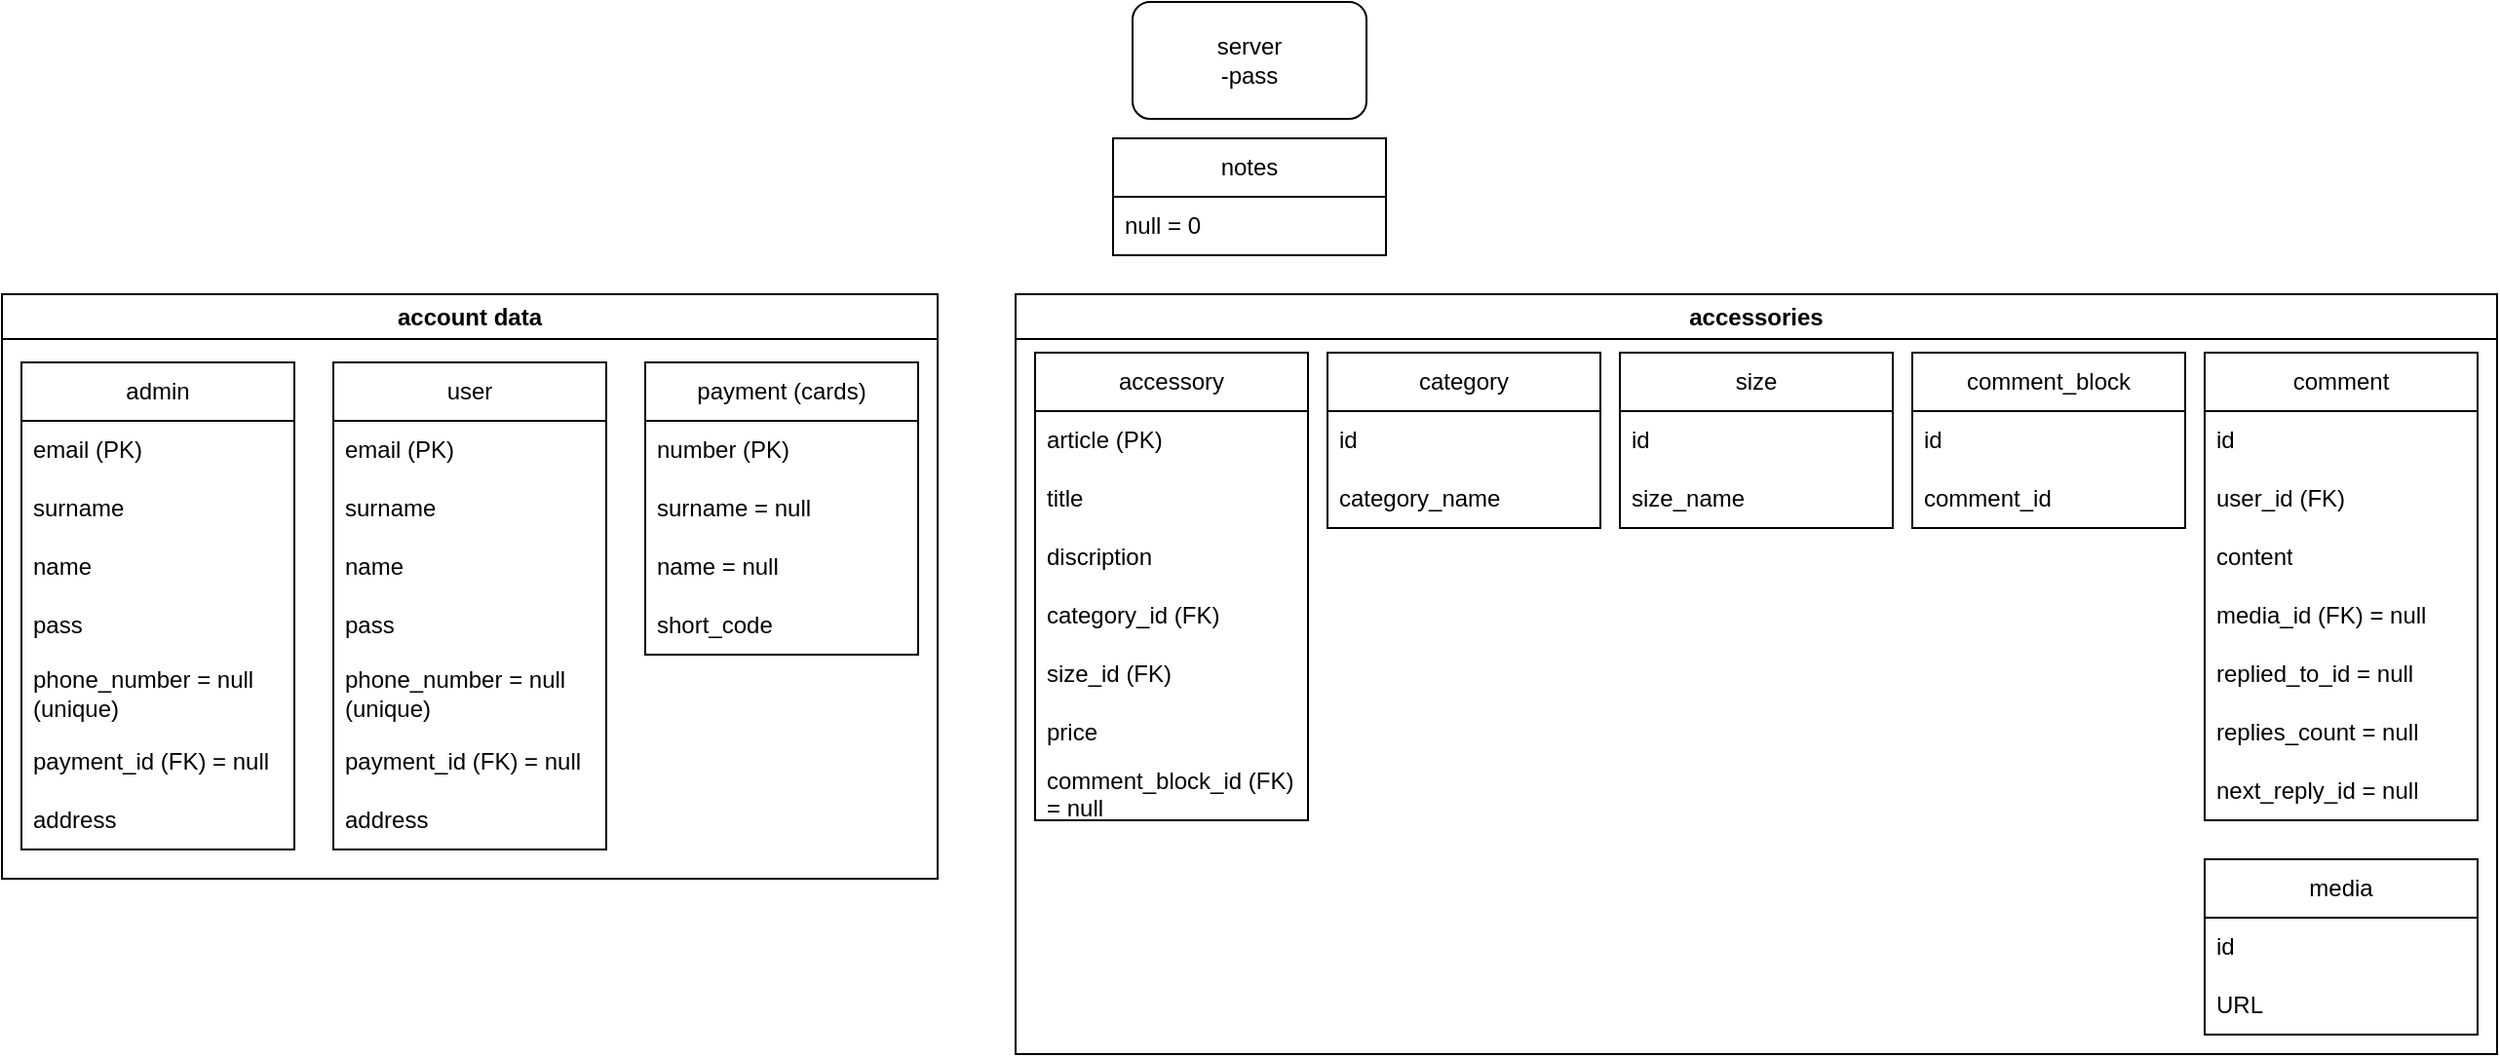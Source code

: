 <mxfile version="24.4.2" type="device">
  <diagram name="Страница — 1" id="E8oLWxG_jdn8ykozIDyh">
    <mxGraphModel dx="1426" dy="793" grid="1" gridSize="10" guides="1" tooltips="1" connect="1" arrows="1" fold="1" page="1" pageScale="1" pageWidth="827" pageHeight="1169" math="0" shadow="0">
      <root>
        <mxCell id="0" />
        <mxCell id="1" parent="0" />
        <mxCell id="Bm-tZt0chTxus88VfNRU-2" value="server&lt;br&gt;-pass" style="rounded=1;whiteSpace=wrap;html=1;" parent="1" vertex="1">
          <mxGeometry x="770" width="120" height="60" as="geometry" />
        </mxCell>
        <mxCell id="Bm-tZt0chTxus88VfNRU-12" value="account data" style="swimlane;whiteSpace=wrap;html=1;" parent="1" vertex="1">
          <mxGeometry x="190" y="150" width="480" height="300" as="geometry" />
        </mxCell>
        <mxCell id="Bm-tZt0chTxus88VfNRU-8" value="payment (cards)" style="swimlane;fontStyle=0;childLayout=stackLayout;horizontal=1;startSize=30;horizontalStack=0;resizeParent=1;resizeParentMax=0;resizeLast=0;collapsible=1;marginBottom=0;whiteSpace=wrap;html=1;" parent="Bm-tZt0chTxus88VfNRU-12" vertex="1">
          <mxGeometry x="330" y="35" width="140" height="150" as="geometry" />
        </mxCell>
        <mxCell id="Bm-tZt0chTxus88VfNRU-10" value="number (PK)" style="text;strokeColor=none;fillColor=none;align=left;verticalAlign=middle;spacingLeft=4;spacingRight=4;overflow=hidden;points=[[0,0.5],[1,0.5]];portConstraint=eastwest;rotatable=0;whiteSpace=wrap;html=1;" parent="Bm-tZt0chTxus88VfNRU-8" vertex="1">
          <mxGeometry y="30" width="140" height="30" as="geometry" />
        </mxCell>
        <mxCell id="jSSkz1ziZe2qSZYxNK49-26" value="surname = null" style="text;strokeColor=none;fillColor=none;align=left;verticalAlign=middle;spacingLeft=4;spacingRight=4;overflow=hidden;points=[[0,0.5],[1,0.5]];portConstraint=eastwest;rotatable=0;whiteSpace=wrap;html=1;" parent="Bm-tZt0chTxus88VfNRU-8" vertex="1">
          <mxGeometry y="60" width="140" height="30" as="geometry" />
        </mxCell>
        <mxCell id="jSSkz1ziZe2qSZYxNK49-25" value="name = null" style="text;strokeColor=none;fillColor=none;align=left;verticalAlign=middle;spacingLeft=4;spacingRight=4;overflow=hidden;points=[[0,0.5],[1,0.5]];portConstraint=eastwest;rotatable=0;whiteSpace=wrap;html=1;" parent="Bm-tZt0chTxus88VfNRU-8" vertex="1">
          <mxGeometry y="90" width="140" height="30" as="geometry" />
        </mxCell>
        <mxCell id="Bm-tZt0chTxus88VfNRU-11" value="short_code" style="text;strokeColor=none;fillColor=none;align=left;verticalAlign=middle;spacingLeft=4;spacingRight=4;overflow=hidden;points=[[0,0.5],[1,0.5]];portConstraint=eastwest;rotatable=0;whiteSpace=wrap;html=1;" parent="Bm-tZt0chTxus88VfNRU-8" vertex="1">
          <mxGeometry y="120" width="140" height="30" as="geometry" />
        </mxCell>
        <mxCell id="Bm-tZt0chTxus88VfNRU-3" value="user" style="swimlane;fontStyle=0;childLayout=stackLayout;horizontal=1;startSize=30;horizontalStack=0;resizeParent=1;resizeParentMax=0;resizeLast=0;collapsible=1;marginBottom=0;whiteSpace=wrap;html=1;" parent="Bm-tZt0chTxus88VfNRU-12" vertex="1">
          <mxGeometry x="170" y="35" width="140" height="250" as="geometry" />
        </mxCell>
        <mxCell id="Bm-tZt0chTxus88VfNRU-6" value="email (PK)" style="text;strokeColor=none;fillColor=none;align=left;verticalAlign=middle;spacingLeft=4;spacingRight=4;overflow=hidden;points=[[0,0.5],[1,0.5]];portConstraint=eastwest;rotatable=0;whiteSpace=wrap;html=1;" parent="Bm-tZt0chTxus88VfNRU-3" vertex="1">
          <mxGeometry y="30" width="140" height="30" as="geometry" />
        </mxCell>
        <mxCell id="jSSkz1ziZe2qSZYxNK49-17" value="surname" style="text;strokeColor=none;fillColor=none;align=left;verticalAlign=middle;spacingLeft=4;spacingRight=4;overflow=hidden;points=[[0,0.5],[1,0.5]];portConstraint=eastwest;rotatable=0;whiteSpace=wrap;html=1;" parent="Bm-tZt0chTxus88VfNRU-3" vertex="1">
          <mxGeometry y="60" width="140" height="30" as="geometry" />
        </mxCell>
        <mxCell id="jSSkz1ziZe2qSZYxNK49-18" value="name" style="text;strokeColor=none;fillColor=none;align=left;verticalAlign=middle;spacingLeft=4;spacingRight=4;overflow=hidden;points=[[0,0.5],[1,0.5]];portConstraint=eastwest;rotatable=0;whiteSpace=wrap;html=1;" parent="Bm-tZt0chTxus88VfNRU-3" vertex="1">
          <mxGeometry y="90" width="140" height="30" as="geometry" />
        </mxCell>
        <mxCell id="Bm-tZt0chTxus88VfNRU-4" value="pass" style="text;strokeColor=none;fillColor=none;align=left;verticalAlign=middle;spacingLeft=4;spacingRight=4;overflow=hidden;points=[[0,0.5],[1,0.5]];portConstraint=eastwest;rotatable=0;whiteSpace=wrap;html=1;" parent="Bm-tZt0chTxus88VfNRU-3" vertex="1">
          <mxGeometry y="120" width="140" height="30" as="geometry" />
        </mxCell>
        <mxCell id="Bm-tZt0chTxus88VfNRU-5" value="phone_number = null (unique)" style="text;strokeColor=none;fillColor=none;align=left;verticalAlign=middle;spacingLeft=4;spacingRight=4;overflow=hidden;points=[[0,0.5],[1,0.5]];portConstraint=eastwest;rotatable=0;whiteSpace=wrap;html=1;" parent="Bm-tZt0chTxus88VfNRU-3" vertex="1">
          <mxGeometry y="150" width="140" height="40" as="geometry" />
        </mxCell>
        <mxCell id="Bm-tZt0chTxus88VfNRU-7" value="payment_id (FK) = null" style="text;strokeColor=none;fillColor=none;align=left;verticalAlign=middle;spacingLeft=4;spacingRight=4;overflow=hidden;points=[[0,0.5],[1,0.5]];portConstraint=eastwest;rotatable=0;whiteSpace=wrap;html=1;" parent="Bm-tZt0chTxus88VfNRU-3" vertex="1">
          <mxGeometry y="190" width="140" height="30" as="geometry" />
        </mxCell>
        <mxCell id="jSSkz1ziZe2qSZYxNK49-24" value="address" style="text;strokeColor=none;fillColor=none;align=left;verticalAlign=middle;spacingLeft=4;spacingRight=4;overflow=hidden;points=[[0,0.5],[1,0.5]];portConstraint=eastwest;rotatable=0;whiteSpace=wrap;html=1;" parent="Bm-tZt0chTxus88VfNRU-3" vertex="1">
          <mxGeometry y="220" width="140" height="30" as="geometry" />
        </mxCell>
        <mxCell id="Bm-tZt0chTxus88VfNRU-33" value="admin" style="swimlane;fontStyle=0;childLayout=stackLayout;horizontal=1;startSize=30;horizontalStack=0;resizeParent=1;resizeParentMax=0;resizeLast=0;collapsible=1;marginBottom=0;whiteSpace=wrap;html=1;" parent="Bm-tZt0chTxus88VfNRU-12" vertex="1">
          <mxGeometry x="10" y="35" width="140" height="250" as="geometry" />
        </mxCell>
        <mxCell id="Bm-tZt0chTxus88VfNRU-34" value="email (PK)" style="text;strokeColor=none;fillColor=none;align=left;verticalAlign=middle;spacingLeft=4;spacingRight=4;overflow=hidden;points=[[0,0.5],[1,0.5]];portConstraint=eastwest;rotatable=0;whiteSpace=wrap;html=1;" parent="Bm-tZt0chTxus88VfNRU-33" vertex="1">
          <mxGeometry y="30" width="140" height="30" as="geometry" />
        </mxCell>
        <mxCell id="jSSkz1ziZe2qSZYxNK49-20" value="surname" style="text;strokeColor=none;fillColor=none;align=left;verticalAlign=middle;spacingLeft=4;spacingRight=4;overflow=hidden;points=[[0,0.5],[1,0.5]];portConstraint=eastwest;rotatable=0;whiteSpace=wrap;html=1;" parent="Bm-tZt0chTxus88VfNRU-33" vertex="1">
          <mxGeometry y="60" width="140" height="30" as="geometry" />
        </mxCell>
        <mxCell id="jSSkz1ziZe2qSZYxNK49-19" value="name" style="text;strokeColor=none;fillColor=none;align=left;verticalAlign=middle;spacingLeft=4;spacingRight=4;overflow=hidden;points=[[0,0.5],[1,0.5]];portConstraint=eastwest;rotatable=0;whiteSpace=wrap;html=1;" parent="Bm-tZt0chTxus88VfNRU-33" vertex="1">
          <mxGeometry y="90" width="140" height="30" as="geometry" />
        </mxCell>
        <mxCell id="Bm-tZt0chTxus88VfNRU-35" value="pass" style="text;strokeColor=none;fillColor=none;align=left;verticalAlign=middle;spacingLeft=4;spacingRight=4;overflow=hidden;points=[[0,0.5],[1,0.5]];portConstraint=eastwest;rotatable=0;whiteSpace=wrap;html=1;" parent="Bm-tZt0chTxus88VfNRU-33" vertex="1">
          <mxGeometry y="120" width="140" height="30" as="geometry" />
        </mxCell>
        <mxCell id="Bm-tZt0chTxus88VfNRU-36" value="phone_number = null (unique)" style="text;strokeColor=none;fillColor=none;align=left;verticalAlign=middle;spacingLeft=4;spacingRight=4;overflow=hidden;points=[[0,0.5],[1,0.5]];portConstraint=eastwest;rotatable=0;whiteSpace=wrap;html=1;" parent="Bm-tZt0chTxus88VfNRU-33" vertex="1">
          <mxGeometry y="150" width="140" height="40" as="geometry" />
        </mxCell>
        <mxCell id="jSSkz1ziZe2qSZYxNK49-22" value="payment_id (FK) = null" style="text;strokeColor=none;fillColor=none;align=left;verticalAlign=middle;spacingLeft=4;spacingRight=4;overflow=hidden;points=[[0,0.5],[1,0.5]];portConstraint=eastwest;rotatable=0;whiteSpace=wrap;html=1;" parent="Bm-tZt0chTxus88VfNRU-33" vertex="1">
          <mxGeometry y="190" width="140" height="30" as="geometry" />
        </mxCell>
        <mxCell id="jSSkz1ziZe2qSZYxNK49-23" value="address" style="text;strokeColor=none;fillColor=none;align=left;verticalAlign=middle;spacingLeft=4;spacingRight=4;overflow=hidden;points=[[0,0.5],[1,0.5]];portConstraint=eastwest;rotatable=0;whiteSpace=wrap;html=1;" parent="Bm-tZt0chTxus88VfNRU-33" vertex="1">
          <mxGeometry y="220" width="140" height="30" as="geometry" />
        </mxCell>
        <mxCell id="Bm-tZt0chTxus88VfNRU-13" value="accessories" style="swimlane;whiteSpace=wrap;html=1;" parent="1" vertex="1">
          <mxGeometry x="710" y="150" width="760" height="390" as="geometry" />
        </mxCell>
        <mxCell id="Bm-tZt0chTxus88VfNRU-14" value="accessory" style="swimlane;fontStyle=0;childLayout=stackLayout;horizontal=1;startSize=30;horizontalStack=0;resizeParent=1;resizeParentMax=0;resizeLast=0;collapsible=1;marginBottom=0;whiteSpace=wrap;html=1;" parent="Bm-tZt0chTxus88VfNRU-13" vertex="1">
          <mxGeometry x="10" y="30" width="140" height="240" as="geometry" />
        </mxCell>
        <mxCell id="Bm-tZt0chTxus88VfNRU-15" value="article (PK)" style="text;strokeColor=none;fillColor=none;align=left;verticalAlign=middle;spacingLeft=4;spacingRight=4;overflow=hidden;points=[[0,0.5],[1,0.5]];portConstraint=eastwest;rotatable=0;whiteSpace=wrap;html=1;" parent="Bm-tZt0chTxus88VfNRU-14" vertex="1">
          <mxGeometry y="30" width="140" height="30" as="geometry" />
        </mxCell>
        <mxCell id="Bm-tZt0chTxus88VfNRU-16" value="title" style="text;strokeColor=none;fillColor=none;align=left;verticalAlign=middle;spacingLeft=4;spacingRight=4;overflow=hidden;points=[[0,0.5],[1,0.5]];portConstraint=eastwest;rotatable=0;whiteSpace=wrap;html=1;" parent="Bm-tZt0chTxus88VfNRU-14" vertex="1">
          <mxGeometry y="60" width="140" height="30" as="geometry" />
        </mxCell>
        <mxCell id="Bm-tZt0chTxus88VfNRU-17" value="discription" style="text;strokeColor=none;fillColor=none;align=left;verticalAlign=middle;spacingLeft=4;spacingRight=4;overflow=hidden;points=[[0,0.5],[1,0.5]];portConstraint=eastwest;rotatable=0;whiteSpace=wrap;html=1;" parent="Bm-tZt0chTxus88VfNRU-14" vertex="1">
          <mxGeometry y="90" width="140" height="30" as="geometry" />
        </mxCell>
        <mxCell id="jSSkz1ziZe2qSZYxNK49-2" value="category_id (FK)" style="text;strokeColor=none;fillColor=none;align=left;verticalAlign=middle;spacingLeft=4;spacingRight=4;overflow=hidden;points=[[0,0.5],[1,0.5]];portConstraint=eastwest;rotatable=0;whiteSpace=wrap;html=1;" parent="Bm-tZt0chTxus88VfNRU-14" vertex="1">
          <mxGeometry y="120" width="140" height="30" as="geometry" />
        </mxCell>
        <mxCell id="jSSkz1ziZe2qSZYxNK49-4" value="size_id (FK)" style="text;strokeColor=none;fillColor=none;align=left;verticalAlign=middle;spacingLeft=4;spacingRight=4;overflow=hidden;points=[[0,0.5],[1,0.5]];portConstraint=eastwest;rotatable=0;whiteSpace=wrap;html=1;" parent="Bm-tZt0chTxus88VfNRU-14" vertex="1">
          <mxGeometry y="150" width="140" height="30" as="geometry" />
        </mxCell>
        <mxCell id="jSSkz1ziZe2qSZYxNK49-3" value="price" style="text;strokeColor=none;fillColor=none;align=left;verticalAlign=middle;spacingLeft=4;spacingRight=4;overflow=hidden;points=[[0,0.5],[1,0.5]];portConstraint=eastwest;rotatable=0;whiteSpace=wrap;html=1;" parent="Bm-tZt0chTxus88VfNRU-14" vertex="1">
          <mxGeometry y="180" width="140" height="30" as="geometry" />
        </mxCell>
        <mxCell id="Bm-tZt0chTxus88VfNRU-18" value="comment_block_id (FK) = null" style="text;strokeColor=none;fillColor=none;align=left;verticalAlign=middle;spacingLeft=4;spacingRight=4;overflow=hidden;points=[[0,0.5],[1,0.5]];portConstraint=eastwest;rotatable=0;whiteSpace=wrap;html=1;" parent="Bm-tZt0chTxus88VfNRU-14" vertex="1">
          <mxGeometry y="210" width="140" height="30" as="geometry" />
        </mxCell>
        <mxCell id="Bm-tZt0chTxus88VfNRU-19" value="comment_block" style="swimlane;fontStyle=0;childLayout=stackLayout;horizontal=1;startSize=30;horizontalStack=0;resizeParent=1;resizeParentMax=0;resizeLast=0;collapsible=1;marginBottom=0;whiteSpace=wrap;html=1;" parent="Bm-tZt0chTxus88VfNRU-13" vertex="1">
          <mxGeometry x="460" y="30" width="140" height="90" as="geometry" />
        </mxCell>
        <mxCell id="Bm-tZt0chTxus88VfNRU-20" value="id" style="text;strokeColor=none;fillColor=none;align=left;verticalAlign=middle;spacingLeft=4;spacingRight=4;overflow=hidden;points=[[0,0.5],[1,0.5]];portConstraint=eastwest;rotatable=0;whiteSpace=wrap;html=1;" parent="Bm-tZt0chTxus88VfNRU-19" vertex="1">
          <mxGeometry y="30" width="140" height="30" as="geometry" />
        </mxCell>
        <mxCell id="Bm-tZt0chTxus88VfNRU-21" value="comment_id" style="text;strokeColor=none;fillColor=none;align=left;verticalAlign=middle;spacingLeft=4;spacingRight=4;overflow=hidden;points=[[0,0.5],[1,0.5]];portConstraint=eastwest;rotatable=0;whiteSpace=wrap;html=1;" parent="Bm-tZt0chTxus88VfNRU-19" vertex="1">
          <mxGeometry y="60" width="140" height="30" as="geometry" />
        </mxCell>
        <mxCell id="Bm-tZt0chTxus88VfNRU-27" value="comment" style="swimlane;fontStyle=0;childLayout=stackLayout;horizontal=1;startSize=30;horizontalStack=0;resizeParent=1;resizeParentMax=0;resizeLast=0;collapsible=1;marginBottom=0;whiteSpace=wrap;html=1;" parent="Bm-tZt0chTxus88VfNRU-13" vertex="1">
          <mxGeometry x="610" y="30" width="140" height="240" as="geometry" />
        </mxCell>
        <mxCell id="Bm-tZt0chTxus88VfNRU-28" value="id" style="text;strokeColor=none;fillColor=none;align=left;verticalAlign=middle;spacingLeft=4;spacingRight=4;overflow=hidden;points=[[0,0.5],[1,0.5]];portConstraint=eastwest;rotatable=0;whiteSpace=wrap;html=1;" parent="Bm-tZt0chTxus88VfNRU-27" vertex="1">
          <mxGeometry y="30" width="140" height="30" as="geometry" />
        </mxCell>
        <mxCell id="Bm-tZt0chTxus88VfNRU-29" value="user_id (FK)" style="text;strokeColor=none;fillColor=none;align=left;verticalAlign=middle;spacingLeft=4;spacingRight=4;overflow=hidden;points=[[0,0.5],[1,0.5]];portConstraint=eastwest;rotatable=0;whiteSpace=wrap;html=1;" parent="Bm-tZt0chTxus88VfNRU-27" vertex="1">
          <mxGeometry y="60" width="140" height="30" as="geometry" />
        </mxCell>
        <mxCell id="Bm-tZt0chTxus88VfNRU-30" value="content" style="text;strokeColor=none;fillColor=none;align=left;verticalAlign=middle;spacingLeft=4;spacingRight=4;overflow=hidden;points=[[0,0.5],[1,0.5]];portConstraint=eastwest;rotatable=0;whiteSpace=wrap;html=1;" parent="Bm-tZt0chTxus88VfNRU-27" vertex="1">
          <mxGeometry y="90" width="140" height="30" as="geometry" />
        </mxCell>
        <mxCell id="Bm-tZt0chTxus88VfNRU-31" value="media_id (FK) = null" style="text;strokeColor=none;fillColor=none;align=left;verticalAlign=middle;spacingLeft=4;spacingRight=4;overflow=hidden;points=[[0,0.5],[1,0.5]];portConstraint=eastwest;rotatable=0;whiteSpace=wrap;html=1;" parent="Bm-tZt0chTxus88VfNRU-27" vertex="1">
          <mxGeometry y="120" width="140" height="30" as="geometry" />
        </mxCell>
        <mxCell id="Bm-tZt0chTxus88VfNRU-54" value="replied_to_id = null" style="text;strokeColor=none;fillColor=none;align=left;verticalAlign=middle;spacingLeft=4;spacingRight=4;overflow=hidden;points=[[0,0.5],[1,0.5]];portConstraint=eastwest;rotatable=0;whiteSpace=wrap;html=1;" parent="Bm-tZt0chTxus88VfNRU-27" vertex="1">
          <mxGeometry y="150" width="140" height="30" as="geometry" />
        </mxCell>
        <mxCell id="jSSkz1ziZe2qSZYxNK49-1" value="replies_count = null" style="text;strokeColor=none;fillColor=none;align=left;verticalAlign=middle;spacingLeft=4;spacingRight=4;overflow=hidden;points=[[0,0.5],[1,0.5]];portConstraint=eastwest;rotatable=0;whiteSpace=wrap;html=1;" parent="Bm-tZt0chTxus88VfNRU-27" vertex="1">
          <mxGeometry y="180" width="140" height="30" as="geometry" />
        </mxCell>
        <mxCell id="Bm-tZt0chTxus88VfNRU-53" value="next_reply_id = null" style="text;strokeColor=none;fillColor=none;align=left;verticalAlign=middle;spacingLeft=4;spacingRight=4;overflow=hidden;points=[[0,0.5],[1,0.5]];portConstraint=eastwest;rotatable=0;whiteSpace=wrap;html=1;" parent="Bm-tZt0chTxus88VfNRU-27" vertex="1">
          <mxGeometry y="210" width="140" height="30" as="geometry" />
        </mxCell>
        <mxCell id="jSSkz1ziZe2qSZYxNK49-5" value="category" style="swimlane;fontStyle=0;childLayout=stackLayout;horizontal=1;startSize=30;horizontalStack=0;resizeParent=1;resizeParentMax=0;resizeLast=0;collapsible=1;marginBottom=0;whiteSpace=wrap;html=1;" parent="Bm-tZt0chTxus88VfNRU-13" vertex="1">
          <mxGeometry x="160" y="30" width="140" height="90" as="geometry" />
        </mxCell>
        <mxCell id="jSSkz1ziZe2qSZYxNK49-6" value="id" style="text;strokeColor=none;fillColor=none;align=left;verticalAlign=middle;spacingLeft=4;spacingRight=4;overflow=hidden;points=[[0,0.5],[1,0.5]];portConstraint=eastwest;rotatable=0;whiteSpace=wrap;html=1;" parent="jSSkz1ziZe2qSZYxNK49-5" vertex="1">
          <mxGeometry y="30" width="140" height="30" as="geometry" />
        </mxCell>
        <mxCell id="jSSkz1ziZe2qSZYxNK49-7" value="category_name" style="text;strokeColor=none;fillColor=none;align=left;verticalAlign=middle;spacingLeft=4;spacingRight=4;overflow=hidden;points=[[0,0.5],[1,0.5]];portConstraint=eastwest;rotatable=0;whiteSpace=wrap;html=1;" parent="jSSkz1ziZe2qSZYxNK49-5" vertex="1">
          <mxGeometry y="60" width="140" height="30" as="geometry" />
        </mxCell>
        <mxCell id="jSSkz1ziZe2qSZYxNK49-9" value="size" style="swimlane;fontStyle=0;childLayout=stackLayout;horizontal=1;startSize=30;horizontalStack=0;resizeParent=1;resizeParentMax=0;resizeLast=0;collapsible=1;marginBottom=0;whiteSpace=wrap;html=1;" parent="Bm-tZt0chTxus88VfNRU-13" vertex="1">
          <mxGeometry x="310" y="30" width="140" height="90" as="geometry" />
        </mxCell>
        <mxCell id="jSSkz1ziZe2qSZYxNK49-10" value="id" style="text;strokeColor=none;fillColor=none;align=left;verticalAlign=middle;spacingLeft=4;spacingRight=4;overflow=hidden;points=[[0,0.5],[1,0.5]];portConstraint=eastwest;rotatable=0;whiteSpace=wrap;html=1;" parent="jSSkz1ziZe2qSZYxNK49-9" vertex="1">
          <mxGeometry y="30" width="140" height="30" as="geometry" />
        </mxCell>
        <mxCell id="jSSkz1ziZe2qSZYxNK49-11" value="size_name" style="text;strokeColor=none;fillColor=none;align=left;verticalAlign=middle;spacingLeft=4;spacingRight=4;overflow=hidden;points=[[0,0.5],[1,0.5]];portConstraint=eastwest;rotatable=0;whiteSpace=wrap;html=1;" parent="jSSkz1ziZe2qSZYxNK49-9" vertex="1">
          <mxGeometry y="60" width="140" height="30" as="geometry" />
        </mxCell>
        <mxCell id="jSSkz1ziZe2qSZYxNK49-13" value="media" style="swimlane;fontStyle=0;childLayout=stackLayout;horizontal=1;startSize=30;horizontalStack=0;resizeParent=1;resizeParentMax=0;resizeLast=0;collapsible=1;marginBottom=0;whiteSpace=wrap;html=1;" parent="Bm-tZt0chTxus88VfNRU-13" vertex="1">
          <mxGeometry x="610" y="290" width="140" height="90" as="geometry" />
        </mxCell>
        <mxCell id="jSSkz1ziZe2qSZYxNK49-14" value="id" style="text;strokeColor=none;fillColor=none;align=left;verticalAlign=middle;spacingLeft=4;spacingRight=4;overflow=hidden;points=[[0,0.5],[1,0.5]];portConstraint=eastwest;rotatable=0;whiteSpace=wrap;html=1;" parent="jSSkz1ziZe2qSZYxNK49-13" vertex="1">
          <mxGeometry y="30" width="140" height="30" as="geometry" />
        </mxCell>
        <mxCell id="jSSkz1ziZe2qSZYxNK49-15" value="URL" style="text;strokeColor=none;fillColor=none;align=left;verticalAlign=middle;spacingLeft=4;spacingRight=4;overflow=hidden;points=[[0,0.5],[1,0.5]];portConstraint=eastwest;rotatable=0;whiteSpace=wrap;html=1;" parent="jSSkz1ziZe2qSZYxNK49-13" vertex="1">
          <mxGeometry y="60" width="140" height="30" as="geometry" />
        </mxCell>
        <mxCell id="Bm-tZt0chTxus88VfNRU-23" value="notes" style="swimlane;fontStyle=0;childLayout=stackLayout;horizontal=1;startSize=30;horizontalStack=0;resizeParent=1;resizeParentMax=0;resizeLast=0;collapsible=1;marginBottom=0;whiteSpace=wrap;html=1;" parent="1" vertex="1">
          <mxGeometry x="760" y="70" width="140" height="60" as="geometry" />
        </mxCell>
        <mxCell id="Bm-tZt0chTxus88VfNRU-24" value="null = 0" style="text;strokeColor=none;fillColor=none;align=left;verticalAlign=middle;spacingLeft=4;spacingRight=4;overflow=hidden;points=[[0,0.5],[1,0.5]];portConstraint=eastwest;rotatable=0;whiteSpace=wrap;html=1;" parent="Bm-tZt0chTxus88VfNRU-23" vertex="1">
          <mxGeometry y="30" width="140" height="30" as="geometry" />
        </mxCell>
      </root>
    </mxGraphModel>
  </diagram>
</mxfile>
